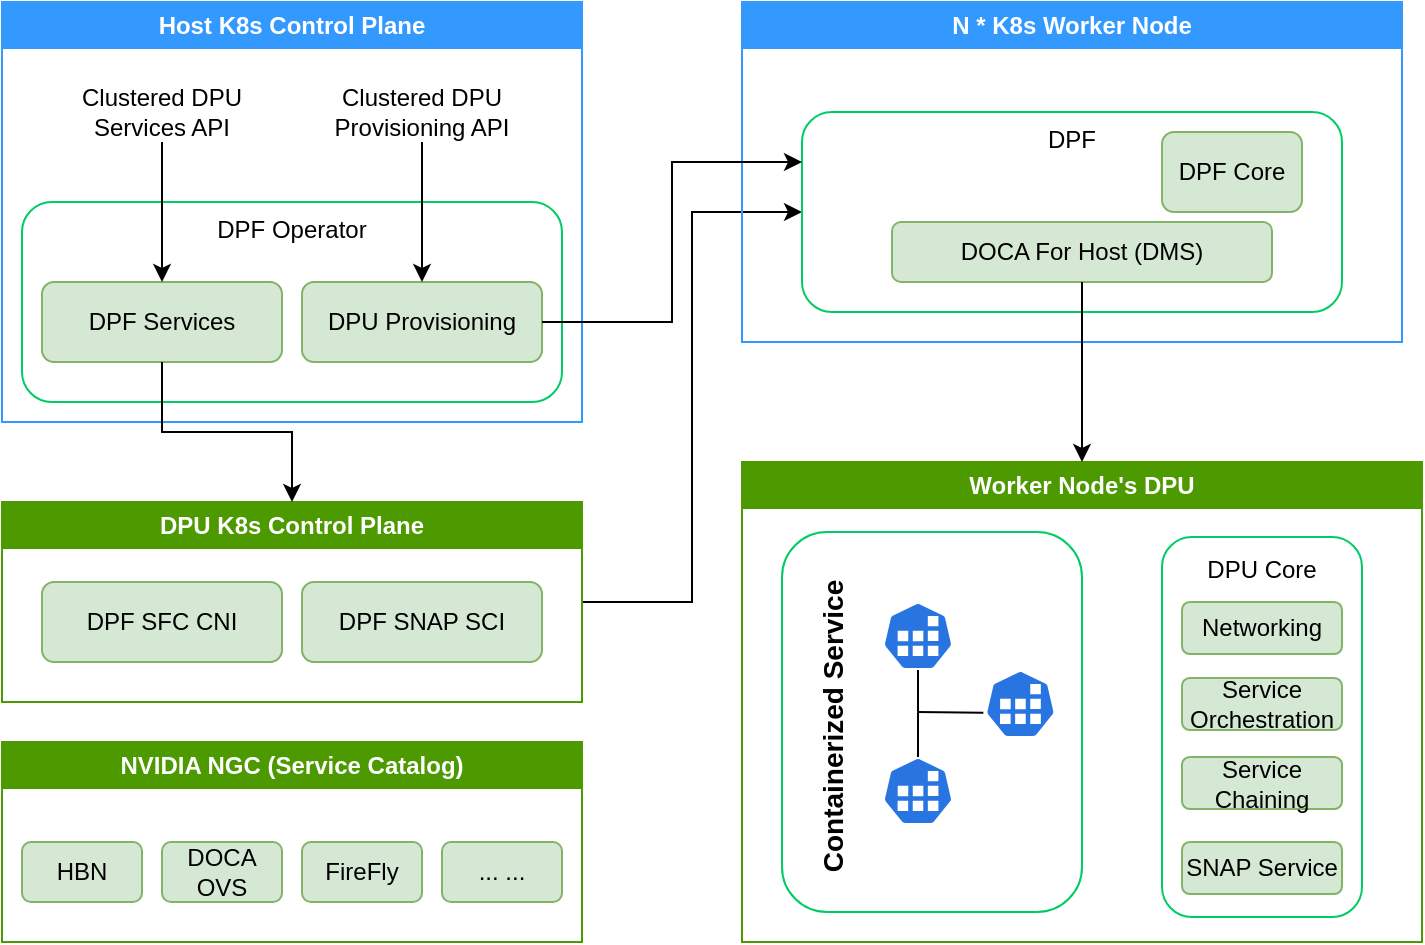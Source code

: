 <mxfile version="26.0.16">
  <diagram name="Page-1" id="hJdHlOp7WaYywv16qiFz">
    <mxGraphModel dx="1115" dy="816" grid="1" gridSize="10" guides="1" tooltips="1" connect="1" arrows="1" fold="1" page="1" pageScale="1" pageWidth="850" pageHeight="1100" math="0" shadow="0">
      <root>
        <mxCell id="0" />
        <mxCell id="1" parent="0" />
        <mxCell id="68dLCP4_2ly4WIFr9Ccp-1" value="&lt;font style=&quot;color: rgb(255, 255, 255);&quot;&gt;Host K8s Control Plane&lt;/font&gt;" style="swimlane;whiteSpace=wrap;html=1;fillColor=#3399FF;strokeColor=#3399FF;" parent="1" vertex="1">
          <mxGeometry x="110" y="190" width="290" height="210" as="geometry">
            <mxRectangle x="110" y="190" width="170" height="30" as="alternateBounds" />
          </mxGeometry>
        </mxCell>
        <mxCell id="68dLCP4_2ly4WIFr9Ccp-2" value="DPF Operator&lt;div&gt;&lt;br&gt;&lt;/div&gt;&lt;div&gt;&lt;br&gt;&lt;/div&gt;&lt;div&gt;&lt;br&gt;&lt;/div&gt;&lt;div&gt;&lt;br&gt;&lt;/div&gt;&lt;div&gt;&lt;br&gt;&lt;/div&gt;" style="rounded=1;whiteSpace=wrap;html=1;strokeColor=#00CC66;" parent="68dLCP4_2ly4WIFr9Ccp-1" vertex="1">
          <mxGeometry x="10" y="100" width="270" height="100" as="geometry" />
        </mxCell>
        <mxCell id="68dLCP4_2ly4WIFr9Ccp-4" value="DPF Services" style="rounded=1;whiteSpace=wrap;html=1;fillColor=#d5e8d4;strokeColor=#82b366;" parent="68dLCP4_2ly4WIFr9Ccp-1" vertex="1">
          <mxGeometry x="20" y="140" width="120" height="40" as="geometry" />
        </mxCell>
        <mxCell id="68dLCP4_2ly4WIFr9Ccp-5" value="DPU Provisioning" style="rounded=1;whiteSpace=wrap;html=1;fillColor=#d5e8d4;strokeColor=#82b366;" parent="68dLCP4_2ly4WIFr9Ccp-1" vertex="1">
          <mxGeometry x="150" y="140" width="120" height="40" as="geometry" />
        </mxCell>
        <mxCell id="68dLCP4_2ly4WIFr9Ccp-13" style="edgeStyle=orthogonalEdgeStyle;rounded=0;orthogonalLoop=1;jettySize=auto;html=1;entryX=0.5;entryY=0;entryDx=0;entryDy=0;" parent="68dLCP4_2ly4WIFr9Ccp-1" source="68dLCP4_2ly4WIFr9Ccp-6" target="68dLCP4_2ly4WIFr9Ccp-4" edge="1">
          <mxGeometry relative="1" as="geometry" />
        </mxCell>
        <mxCell id="68dLCP4_2ly4WIFr9Ccp-6" value="Clustered DPU Services API" style="text;html=1;align=center;verticalAlign=middle;whiteSpace=wrap;rounded=0;" parent="68dLCP4_2ly4WIFr9Ccp-1" vertex="1">
          <mxGeometry x="25" y="40" width="110" height="30" as="geometry" />
        </mxCell>
        <mxCell id="68dLCP4_2ly4WIFr9Ccp-14" style="edgeStyle=orthogonalEdgeStyle;rounded=0;orthogonalLoop=1;jettySize=auto;html=1;entryX=0.5;entryY=0;entryDx=0;entryDy=0;" parent="68dLCP4_2ly4WIFr9Ccp-1" source="68dLCP4_2ly4WIFr9Ccp-12" target="68dLCP4_2ly4WIFr9Ccp-5" edge="1">
          <mxGeometry relative="1" as="geometry" />
        </mxCell>
        <mxCell id="68dLCP4_2ly4WIFr9Ccp-12" value="Clustered DPU Provisioning API" style="text;html=1;align=center;verticalAlign=middle;whiteSpace=wrap;rounded=0;" parent="68dLCP4_2ly4WIFr9Ccp-1" vertex="1">
          <mxGeometry x="155" y="40" width="110" height="30" as="geometry" />
        </mxCell>
        <mxCell id="68dLCP4_2ly4WIFr9Ccp-37" style="edgeStyle=orthogonalEdgeStyle;rounded=0;orthogonalLoop=1;jettySize=auto;html=1;exitX=1;exitY=0.5;exitDx=0;exitDy=0;entryX=0;entryY=0.5;entryDx=0;entryDy=0;" parent="1" source="68dLCP4_2ly4WIFr9Ccp-23" target="68dLCP4_2ly4WIFr9Ccp-33" edge="1">
          <mxGeometry relative="1" as="geometry" />
        </mxCell>
        <mxCell id="68dLCP4_2ly4WIFr9Ccp-23" value="&lt;font style=&quot;color: rgb(255, 255, 255);&quot;&gt;DPU K8s Control Plane&lt;/font&gt;" style="swimlane;whiteSpace=wrap;html=1;fillColor=#4D9900;strokeColor=#4D9900;" parent="1" vertex="1">
          <mxGeometry x="110" y="440" width="290" height="100" as="geometry" />
        </mxCell>
        <mxCell id="68dLCP4_2ly4WIFr9Ccp-24" value="DPF SFC CNI" style="rounded=1;whiteSpace=wrap;html=1;fillColor=#d5e8d4;strokeColor=#82b366;" parent="68dLCP4_2ly4WIFr9Ccp-23" vertex="1">
          <mxGeometry x="20" y="40" width="120" height="40" as="geometry" />
        </mxCell>
        <mxCell id="68dLCP4_2ly4WIFr9Ccp-25" value="DPF SNAP SCI" style="rounded=1;whiteSpace=wrap;html=1;fillColor=#d5e8d4;strokeColor=#82b366;" parent="68dLCP4_2ly4WIFr9Ccp-23" vertex="1">
          <mxGeometry x="150" y="40" width="120" height="40" as="geometry" />
        </mxCell>
        <mxCell id="68dLCP4_2ly4WIFr9Ccp-26" style="edgeStyle=orthogonalEdgeStyle;rounded=0;orthogonalLoop=1;jettySize=auto;html=1;exitX=0.5;exitY=1;exitDx=0;exitDy=0;" parent="1" source="68dLCP4_2ly4WIFr9Ccp-4" target="68dLCP4_2ly4WIFr9Ccp-23" edge="1">
          <mxGeometry relative="1" as="geometry" />
        </mxCell>
        <mxCell id="68dLCP4_2ly4WIFr9Ccp-27" value="&lt;font style=&quot;color: rgb(255, 255, 255);&quot;&gt;NVIDIA NGC (Service Catalog)&lt;/font&gt;" style="swimlane;whiteSpace=wrap;html=1;fillColor=#4D9900;strokeColor=#4D9900;" parent="1" vertex="1">
          <mxGeometry x="110" y="560" width="290" height="100" as="geometry" />
        </mxCell>
        <mxCell id="68dLCP4_2ly4WIFr9Ccp-28" value="HBN" style="rounded=1;whiteSpace=wrap;html=1;fillColor=#d5e8d4;strokeColor=#82b366;" parent="68dLCP4_2ly4WIFr9Ccp-27" vertex="1">
          <mxGeometry x="10" y="50" width="60" height="30" as="geometry" />
        </mxCell>
        <mxCell id="68dLCP4_2ly4WIFr9Ccp-43" value="DOCA OVS" style="rounded=1;whiteSpace=wrap;html=1;fillColor=#d5e8d4;strokeColor=#82b366;" parent="68dLCP4_2ly4WIFr9Ccp-27" vertex="1">
          <mxGeometry x="80" y="50" width="60" height="30" as="geometry" />
        </mxCell>
        <mxCell id="68dLCP4_2ly4WIFr9Ccp-44" value="FireFly" style="rounded=1;whiteSpace=wrap;html=1;fillColor=#d5e8d4;strokeColor=#82b366;" parent="68dLCP4_2ly4WIFr9Ccp-27" vertex="1">
          <mxGeometry x="150" y="50" width="60" height="30" as="geometry" />
        </mxCell>
        <mxCell id="_K2fUEtutASeDOdXGFx2-1" value="... ..." style="rounded=1;whiteSpace=wrap;html=1;fillColor=#d5e8d4;strokeColor=#82b366;" vertex="1" parent="68dLCP4_2ly4WIFr9Ccp-27">
          <mxGeometry x="220" y="50" width="60" height="30" as="geometry" />
        </mxCell>
        <mxCell id="68dLCP4_2ly4WIFr9Ccp-30" value="&lt;font style=&quot;color: rgb(255, 255, 255);&quot;&gt;N * K8s Worker Node&lt;/font&gt;" style="swimlane;whiteSpace=wrap;html=1;fillColor=#3399FF;strokeColor=#3399FF;" parent="1" vertex="1">
          <mxGeometry x="480" y="190" width="330" height="170" as="geometry" />
        </mxCell>
        <mxCell id="68dLCP4_2ly4WIFr9Ccp-33" value="DPF&lt;div&gt;&lt;br&gt;&lt;/div&gt;&lt;div&gt;&lt;br&gt;&lt;/div&gt;&lt;div&gt;&lt;br&gt;&lt;/div&gt;&lt;div&gt;&lt;br&gt;&lt;/div&gt;&lt;div&gt;&lt;br&gt;&lt;/div&gt;" style="rounded=1;whiteSpace=wrap;html=1;strokeColor=#00CC66;" parent="68dLCP4_2ly4WIFr9Ccp-30" vertex="1">
          <mxGeometry x="30" y="55" width="270" height="100" as="geometry" />
        </mxCell>
        <mxCell id="68dLCP4_2ly4WIFr9Ccp-34" value="DPF Core" style="rounded=1;whiteSpace=wrap;html=1;fillColor=#d5e8d4;strokeColor=#82b366;" parent="68dLCP4_2ly4WIFr9Ccp-30" vertex="1">
          <mxGeometry x="210" y="65" width="70" height="40" as="geometry" />
        </mxCell>
        <mxCell id="68dLCP4_2ly4WIFr9Ccp-35" value="DOCA For Host (DMS)" style="rounded=1;whiteSpace=wrap;html=1;fillColor=#d5e8d4;strokeColor=#82b366;" parent="68dLCP4_2ly4WIFr9Ccp-30" vertex="1">
          <mxGeometry x="75" y="110" width="190" height="30" as="geometry" />
        </mxCell>
        <mxCell id="68dLCP4_2ly4WIFr9Ccp-36" style="edgeStyle=orthogonalEdgeStyle;rounded=0;orthogonalLoop=1;jettySize=auto;html=1;exitX=1;exitY=0.5;exitDx=0;exitDy=0;entryX=0;entryY=0.25;entryDx=0;entryDy=0;" parent="1" source="68dLCP4_2ly4WIFr9Ccp-5" target="68dLCP4_2ly4WIFr9Ccp-33" edge="1">
          <mxGeometry relative="1" as="geometry" />
        </mxCell>
        <mxCell id="68dLCP4_2ly4WIFr9Ccp-38" value="&lt;font style=&quot;color: rgb(255, 255, 255);&quot;&gt;Worker Node&#39;s DPU&lt;/font&gt;" style="swimlane;whiteSpace=wrap;html=1;fillColor=#4D9900;strokeColor=#4D9900;" parent="1" vertex="1">
          <mxGeometry x="480" y="420" width="340" height="240" as="geometry" />
        </mxCell>
        <mxCell id="68dLCP4_2ly4WIFr9Ccp-47" value="" style="rounded=1;whiteSpace=wrap;html=1;strokeColor=#00CC66;" parent="68dLCP4_2ly4WIFr9Ccp-38" vertex="1">
          <mxGeometry x="20" y="35" width="150" height="190" as="geometry" />
        </mxCell>
        <mxCell id="68dLCP4_2ly4WIFr9Ccp-48" value="&lt;font style=&quot;font-size: 14px;&quot;&gt;&lt;b&gt;Containerized Service&lt;/b&gt;&lt;/font&gt;" style="text;html=1;align=center;verticalAlign=middle;whiteSpace=wrap;rounded=0;rotation=270;" parent="68dLCP4_2ly4WIFr9Ccp-38" vertex="1">
          <mxGeometry x="-32.5" y="117.5" width="155" height="30" as="geometry" />
        </mxCell>
        <mxCell id="68dLCP4_2ly4WIFr9Ccp-46" value="" style="aspect=fixed;sketch=0;html=1;dashed=0;whitespace=wrap;verticalLabelPosition=bottom;verticalAlign=top;fillColor=#2875E2;strokeColor=#ffffff;points=[[0.005,0.63,0],[0.1,0.2,0],[0.9,0.2,0],[0.5,0,0],[0.995,0.63,0],[0.72,0.99,0],[0.5,1,0],[0.28,0.99,0]];shape=mxgraph.kubernetes.icon2;prIcon=job" parent="68dLCP4_2ly4WIFr9Ccp-38" vertex="1">
          <mxGeometry x="70.29" y="70" width="35.42" height="34" as="geometry" />
        </mxCell>
        <mxCell id="68dLCP4_2ly4WIFr9Ccp-50" value="" style="aspect=fixed;sketch=0;html=1;dashed=0;whitespace=wrap;verticalLabelPosition=bottom;verticalAlign=top;fillColor=#2875E2;strokeColor=#ffffff;points=[[0.005,0.63,0],[0.1,0.2,0],[0.9,0.2,0],[0.5,0,0],[0.995,0.63,0],[0.72,0.99,0],[0.5,1,0],[0.28,0.99,0]];shape=mxgraph.kubernetes.icon2;prIcon=job" parent="68dLCP4_2ly4WIFr9Ccp-38" vertex="1">
          <mxGeometry x="70.29" y="147.5" width="35.42" height="34" as="geometry" />
        </mxCell>
        <mxCell id="68dLCP4_2ly4WIFr9Ccp-51" value="" style="aspect=fixed;sketch=0;html=1;dashed=0;whitespace=wrap;verticalLabelPosition=bottom;verticalAlign=top;fillColor=#2875E2;strokeColor=#ffffff;points=[[0.005,0.63,0],[0.1,0.2,0],[0.9,0.2,0],[0.5,0,0],[0.995,0.63,0],[0.72,0.99,0],[0.5,1,0],[0.28,0.99,0]];shape=mxgraph.kubernetes.icon2;prIcon=job" parent="68dLCP4_2ly4WIFr9Ccp-38" vertex="1">
          <mxGeometry x="121.5" y="104" width="35.42" height="34" as="geometry" />
        </mxCell>
        <mxCell id="68dLCP4_2ly4WIFr9Ccp-52" style="edgeStyle=orthogonalEdgeStyle;rounded=0;orthogonalLoop=1;jettySize=auto;html=1;exitX=0.5;exitY=1;exitDx=0;exitDy=0;exitPerimeter=0;entryX=0.5;entryY=0;entryDx=0;entryDy=0;entryPerimeter=0;endArrow=none;startFill=0;" parent="68dLCP4_2ly4WIFr9Ccp-38" source="68dLCP4_2ly4WIFr9Ccp-46" target="68dLCP4_2ly4WIFr9Ccp-50" edge="1">
          <mxGeometry relative="1" as="geometry" />
        </mxCell>
        <mxCell id="68dLCP4_2ly4WIFr9Ccp-59" value="DPU Core&lt;div&gt;&lt;br&gt;&lt;/div&gt;&lt;div&gt;&lt;br&gt;&lt;/div&gt;&lt;div&gt;&lt;br&gt;&lt;/div&gt;&lt;div&gt;&lt;br&gt;&lt;/div&gt;&lt;div&gt;&lt;br&gt;&lt;/div&gt;&lt;div&gt;&lt;br&gt;&lt;/div&gt;&lt;div&gt;&lt;br&gt;&lt;/div&gt;&lt;div&gt;&lt;br&gt;&lt;/div&gt;&lt;div&gt;&lt;br&gt;&lt;/div&gt;&lt;div&gt;&lt;br&gt;&lt;/div&gt;&lt;div&gt;&lt;br&gt;&lt;/div&gt;" style="rounded=1;whiteSpace=wrap;html=1;strokeColor=#00CC66;" parent="68dLCP4_2ly4WIFr9Ccp-38" vertex="1">
          <mxGeometry x="210" y="37.5" width="100" height="190" as="geometry" />
        </mxCell>
        <mxCell id="68dLCP4_2ly4WIFr9Ccp-60" value="Networking" style="rounded=1;whiteSpace=wrap;html=1;fillColor=#d5e8d4;strokeColor=#82b366;" parent="68dLCP4_2ly4WIFr9Ccp-38" vertex="1">
          <mxGeometry x="220" y="70" width="80" height="26" as="geometry" />
        </mxCell>
        <mxCell id="68dLCP4_2ly4WIFr9Ccp-61" value="Service Orchestration" style="rounded=1;whiteSpace=wrap;html=1;fillColor=#d5e8d4;strokeColor=#82b366;" parent="68dLCP4_2ly4WIFr9Ccp-38" vertex="1">
          <mxGeometry x="220" y="108" width="80" height="26" as="geometry" />
        </mxCell>
        <mxCell id="68dLCP4_2ly4WIFr9Ccp-62" value="Service Chaining" style="rounded=1;whiteSpace=wrap;html=1;fillColor=#d5e8d4;strokeColor=#82b366;" parent="68dLCP4_2ly4WIFr9Ccp-38" vertex="1">
          <mxGeometry x="220" y="147.5" width="80" height="26" as="geometry" />
        </mxCell>
        <mxCell id="68dLCP4_2ly4WIFr9Ccp-63" value="SNAP Service" style="rounded=1;whiteSpace=wrap;html=1;fillColor=#d5e8d4;strokeColor=#82b366;" parent="68dLCP4_2ly4WIFr9Ccp-38" vertex="1">
          <mxGeometry x="220" y="190" width="80" height="26" as="geometry" />
        </mxCell>
        <mxCell id="68dLCP4_2ly4WIFr9Ccp-54" value="" style="endArrow=none;html=1;rounded=0;entryX=0.005;entryY=0.63;entryDx=0;entryDy=0;entryPerimeter=0;" parent="1" edge="1">
          <mxGeometry width="50" height="50" relative="1" as="geometry">
            <mxPoint x="568" y="545" as="sourcePoint" />
            <mxPoint x="600.677" y="545.42" as="targetPoint" />
          </mxGeometry>
        </mxCell>
        <mxCell id="68dLCP4_2ly4WIFr9Ccp-64" style="edgeStyle=none;rounded=0;orthogonalLoop=1;jettySize=auto;html=1;exitX=0.5;exitY=1;exitDx=0;exitDy=0;entryX=0.5;entryY=0;entryDx=0;entryDy=0;" parent="1" source="68dLCP4_2ly4WIFr9Ccp-35" target="68dLCP4_2ly4WIFr9Ccp-38" edge="1">
          <mxGeometry relative="1" as="geometry" />
        </mxCell>
      </root>
    </mxGraphModel>
  </diagram>
</mxfile>
